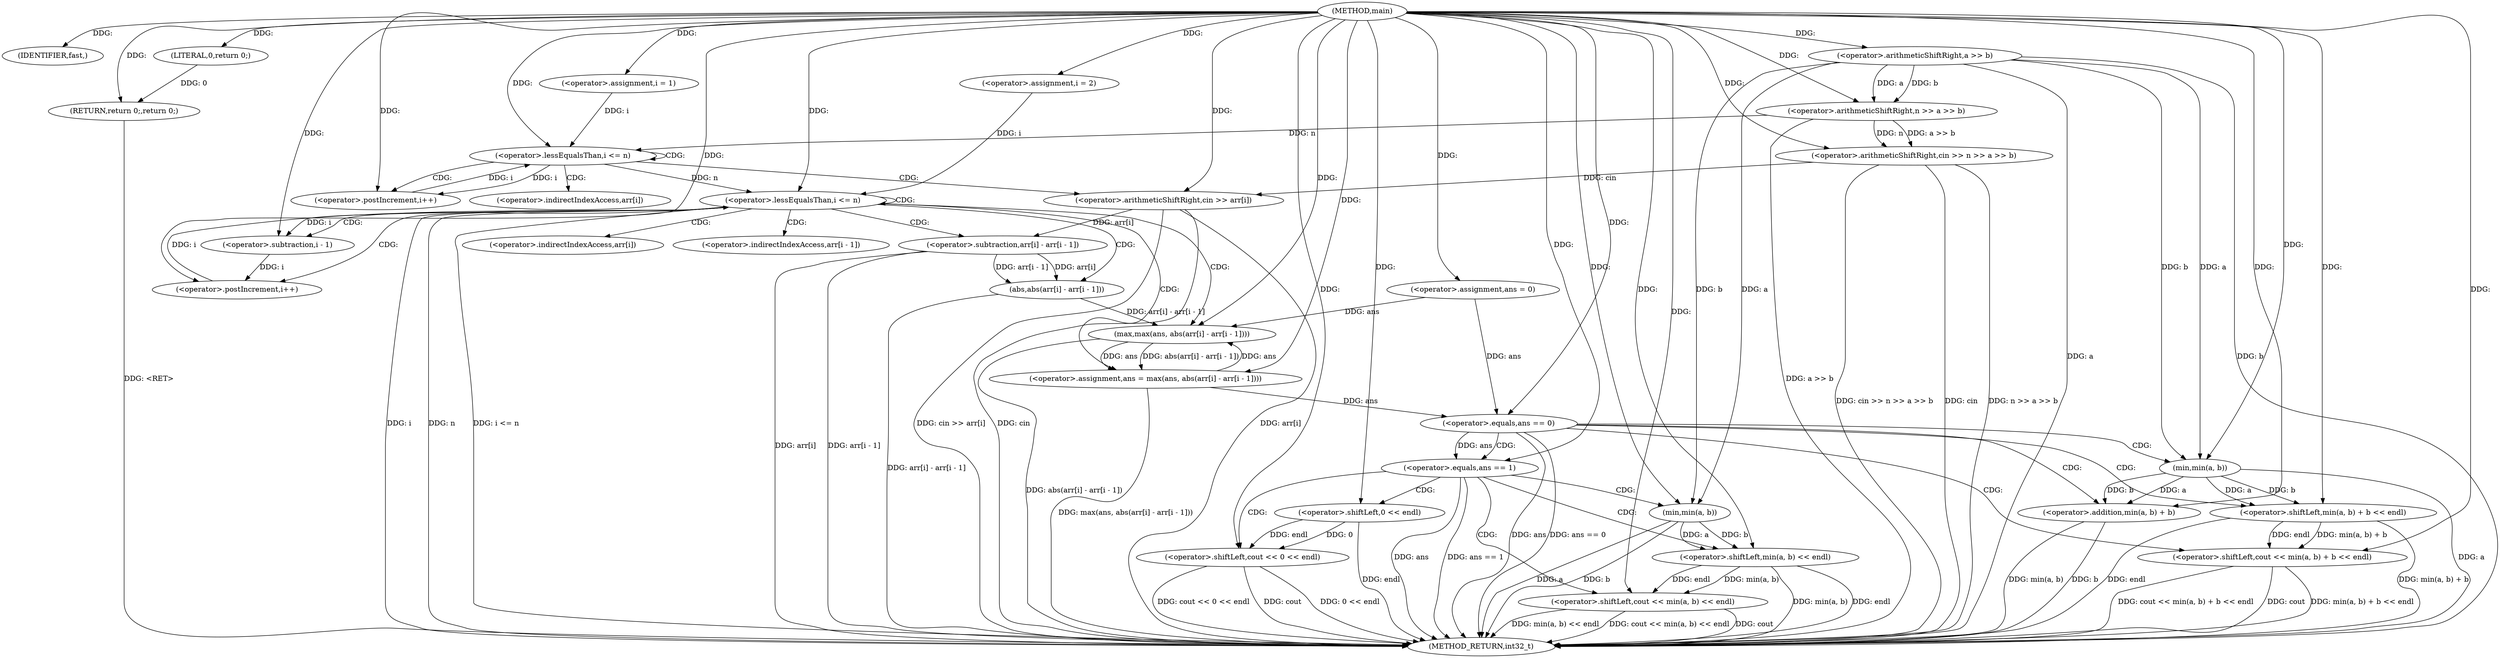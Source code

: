 digraph "main" {  
"1000235" [label = "(METHOD,main)" ]
"1000328" [label = "(METHOD_RETURN,int32_t)" ]
"1000237" [label = "(IDENTIFIER,fast,)" ]
"1000326" [label = "(RETURN,return 0;,return 0;)" ]
"1000242" [label = "(<operator>.arithmeticShiftRight,cin >> n >> a >> b)" ]
"1000267" [label = "(<operator>.assignment,ans = 0)" ]
"1000327" [label = "(LITERAL,0,return 0;)" ]
"1000252" [label = "(<operator>.assignment,i = 1)" ]
"1000255" [label = "(<operator>.lessEqualsThan,i <= n)" ]
"1000258" [label = "(<operator>.postIncrement,i++)" ]
"1000272" [label = "(<operator>.assignment,i = 2)" ]
"1000275" [label = "(<operator>.lessEqualsThan,i <= n)" ]
"1000278" [label = "(<operator>.postIncrement,i++)" ]
"1000296" [label = "(<operator>.equals,ans == 0)" ]
"1000299" [label = "(<operator>.shiftLeft,cout << min(a, b) + b << endl)" ]
"1000244" [label = "(<operator>.arithmeticShiftRight,n >> a >> b)" ]
"1000261" [label = "(<operator>.arithmeticShiftRight,cin >> arr[i])" ]
"1000281" [label = "(<operator>.assignment,ans = max(ans, abs(arr[i] - arr[i - 1])))" ]
"1000246" [label = "(<operator>.arithmeticShiftRight,a >> b)" ]
"1000301" [label = "(<operator>.shiftLeft,min(a, b) + b << endl)" ]
"1000310" [label = "(<operator>.equals,ans == 1)" ]
"1000313" [label = "(<operator>.shiftLeft,cout << min(a, b) << endl)" ]
"1000283" [label = "(max,max(ans, abs(arr[i] - arr[i - 1])))" ]
"1000302" [label = "(<operator>.addition,min(a, b) + b)" ]
"1000321" [label = "(<operator>.shiftLeft,cout << 0 << endl)" ]
"1000285" [label = "(abs,abs(arr[i] - arr[i - 1]))" ]
"1000303" [label = "(min,min(a, b))" ]
"1000315" [label = "(<operator>.shiftLeft,min(a, b) << endl)" ]
"1000286" [label = "(<operator>.subtraction,arr[i] - arr[i - 1])" ]
"1000316" [label = "(min,min(a, b))" ]
"1000323" [label = "(<operator>.shiftLeft,0 << endl)" ]
"1000292" [label = "(<operator>.subtraction,i - 1)" ]
"1000263" [label = "(<operator>.indirectIndexAccess,arr[i])" ]
"1000287" [label = "(<operator>.indirectIndexAccess,arr[i])" ]
"1000290" [label = "(<operator>.indirectIndexAccess,arr[i - 1])" ]
  "1000242" -> "1000328"  [ label = "DDG: cin"] 
  "1000246" -> "1000328"  [ label = "DDG: a"] 
  "1000246" -> "1000328"  [ label = "DDG: b"] 
  "1000244" -> "1000328"  [ label = "DDG: a >> b"] 
  "1000242" -> "1000328"  [ label = "DDG: n >> a >> b"] 
  "1000242" -> "1000328"  [ label = "DDG: cin >> n >> a >> b"] 
  "1000275" -> "1000328"  [ label = "DDG: i"] 
  "1000275" -> "1000328"  [ label = "DDG: n"] 
  "1000275" -> "1000328"  [ label = "DDG: i <= n"] 
  "1000296" -> "1000328"  [ label = "DDG: ans"] 
  "1000296" -> "1000328"  [ label = "DDG: ans == 0"] 
  "1000310" -> "1000328"  [ label = "DDG: ans"] 
  "1000310" -> "1000328"  [ label = "DDG: ans == 1"] 
  "1000321" -> "1000328"  [ label = "DDG: cout"] 
  "1000323" -> "1000328"  [ label = "DDG: endl"] 
  "1000321" -> "1000328"  [ label = "DDG: 0 << endl"] 
  "1000321" -> "1000328"  [ label = "DDG: cout << 0 << endl"] 
  "1000313" -> "1000328"  [ label = "DDG: cout"] 
  "1000316" -> "1000328"  [ label = "DDG: a"] 
  "1000316" -> "1000328"  [ label = "DDG: b"] 
  "1000315" -> "1000328"  [ label = "DDG: min(a, b)"] 
  "1000315" -> "1000328"  [ label = "DDG: endl"] 
  "1000313" -> "1000328"  [ label = "DDG: min(a, b) << endl"] 
  "1000313" -> "1000328"  [ label = "DDG: cout << min(a, b) << endl"] 
  "1000299" -> "1000328"  [ label = "DDG: cout"] 
  "1000303" -> "1000328"  [ label = "DDG: a"] 
  "1000302" -> "1000328"  [ label = "DDG: min(a, b)"] 
  "1000302" -> "1000328"  [ label = "DDG: b"] 
  "1000301" -> "1000328"  [ label = "DDG: min(a, b) + b"] 
  "1000301" -> "1000328"  [ label = "DDG: endl"] 
  "1000299" -> "1000328"  [ label = "DDG: min(a, b) + b << endl"] 
  "1000299" -> "1000328"  [ label = "DDG: cout << min(a, b) + b << endl"] 
  "1000286" -> "1000328"  [ label = "DDG: arr[i]"] 
  "1000286" -> "1000328"  [ label = "DDG: arr[i - 1]"] 
  "1000285" -> "1000328"  [ label = "DDG: arr[i] - arr[i - 1]"] 
  "1000283" -> "1000328"  [ label = "DDG: abs(arr[i] - arr[i - 1])"] 
  "1000281" -> "1000328"  [ label = "DDG: max(ans, abs(arr[i] - arr[i - 1]))"] 
  "1000261" -> "1000328"  [ label = "DDG: cin"] 
  "1000261" -> "1000328"  [ label = "DDG: arr[i]"] 
  "1000261" -> "1000328"  [ label = "DDG: cin >> arr[i]"] 
  "1000326" -> "1000328"  [ label = "DDG: <RET>"] 
  "1000235" -> "1000237"  [ label = "DDG: "] 
  "1000327" -> "1000326"  [ label = "DDG: 0"] 
  "1000235" -> "1000326"  [ label = "DDG: "] 
  "1000235" -> "1000267"  [ label = "DDG: "] 
  "1000235" -> "1000327"  [ label = "DDG: "] 
  "1000235" -> "1000242"  [ label = "DDG: "] 
  "1000244" -> "1000242"  [ label = "DDG: n"] 
  "1000244" -> "1000242"  [ label = "DDG: a >> b"] 
  "1000235" -> "1000252"  [ label = "DDG: "] 
  "1000235" -> "1000272"  [ label = "DDG: "] 
  "1000235" -> "1000244"  [ label = "DDG: "] 
  "1000246" -> "1000244"  [ label = "DDG: a"] 
  "1000246" -> "1000244"  [ label = "DDG: b"] 
  "1000252" -> "1000255"  [ label = "DDG: i"] 
  "1000258" -> "1000255"  [ label = "DDG: i"] 
  "1000235" -> "1000255"  [ label = "DDG: "] 
  "1000244" -> "1000255"  [ label = "DDG: n"] 
  "1000255" -> "1000258"  [ label = "DDG: i"] 
  "1000235" -> "1000258"  [ label = "DDG: "] 
  "1000272" -> "1000275"  [ label = "DDG: i"] 
  "1000278" -> "1000275"  [ label = "DDG: i"] 
  "1000235" -> "1000275"  [ label = "DDG: "] 
  "1000255" -> "1000275"  [ label = "DDG: n"] 
  "1000292" -> "1000278"  [ label = "DDG: i"] 
  "1000235" -> "1000278"  [ label = "DDG: "] 
  "1000283" -> "1000281"  [ label = "DDG: abs(arr[i] - arr[i - 1])"] 
  "1000283" -> "1000281"  [ label = "DDG: ans"] 
  "1000267" -> "1000296"  [ label = "DDG: ans"] 
  "1000281" -> "1000296"  [ label = "DDG: ans"] 
  "1000235" -> "1000296"  [ label = "DDG: "] 
  "1000235" -> "1000299"  [ label = "DDG: "] 
  "1000301" -> "1000299"  [ label = "DDG: min(a, b) + b"] 
  "1000301" -> "1000299"  [ label = "DDG: endl"] 
  "1000235" -> "1000246"  [ label = "DDG: "] 
  "1000242" -> "1000261"  [ label = "DDG: cin"] 
  "1000235" -> "1000261"  [ label = "DDG: "] 
  "1000235" -> "1000281"  [ label = "DDG: "] 
  "1000303" -> "1000301"  [ label = "DDG: b"] 
  "1000303" -> "1000301"  [ label = "DDG: a"] 
  "1000235" -> "1000301"  [ label = "DDG: "] 
  "1000267" -> "1000283"  [ label = "DDG: ans"] 
  "1000281" -> "1000283"  [ label = "DDG: ans"] 
  "1000235" -> "1000283"  [ label = "DDG: "] 
  "1000285" -> "1000283"  [ label = "DDG: arr[i] - arr[i - 1]"] 
  "1000303" -> "1000302"  [ label = "DDG: b"] 
  "1000303" -> "1000302"  [ label = "DDG: a"] 
  "1000235" -> "1000302"  [ label = "DDG: "] 
  "1000296" -> "1000310"  [ label = "DDG: ans"] 
  "1000235" -> "1000310"  [ label = "DDG: "] 
  "1000235" -> "1000313"  [ label = "DDG: "] 
  "1000315" -> "1000313"  [ label = "DDG: min(a, b)"] 
  "1000315" -> "1000313"  [ label = "DDG: endl"] 
  "1000286" -> "1000285"  [ label = "DDG: arr[i]"] 
  "1000286" -> "1000285"  [ label = "DDG: arr[i - 1]"] 
  "1000246" -> "1000303"  [ label = "DDG: a"] 
  "1000235" -> "1000303"  [ label = "DDG: "] 
  "1000246" -> "1000303"  [ label = "DDG: b"] 
  "1000316" -> "1000315"  [ label = "DDG: b"] 
  "1000316" -> "1000315"  [ label = "DDG: a"] 
  "1000235" -> "1000315"  [ label = "DDG: "] 
  "1000235" -> "1000321"  [ label = "DDG: "] 
  "1000323" -> "1000321"  [ label = "DDG: 0"] 
  "1000323" -> "1000321"  [ label = "DDG: endl"] 
  "1000261" -> "1000286"  [ label = "DDG: arr[i]"] 
  "1000246" -> "1000316"  [ label = "DDG: a"] 
  "1000235" -> "1000316"  [ label = "DDG: "] 
  "1000246" -> "1000316"  [ label = "DDG: b"] 
  "1000235" -> "1000323"  [ label = "DDG: "] 
  "1000275" -> "1000292"  [ label = "DDG: i"] 
  "1000235" -> "1000292"  [ label = "DDG: "] 
  "1000255" -> "1000258"  [ label = "CDG: "] 
  "1000255" -> "1000263"  [ label = "CDG: "] 
  "1000255" -> "1000255"  [ label = "CDG: "] 
  "1000255" -> "1000261"  [ label = "CDG: "] 
  "1000275" -> "1000286"  [ label = "CDG: "] 
  "1000275" -> "1000285"  [ label = "CDG: "] 
  "1000275" -> "1000290"  [ label = "CDG: "] 
  "1000275" -> "1000283"  [ label = "CDG: "] 
  "1000275" -> "1000281"  [ label = "CDG: "] 
  "1000275" -> "1000278"  [ label = "CDG: "] 
  "1000275" -> "1000287"  [ label = "CDG: "] 
  "1000275" -> "1000292"  [ label = "CDG: "] 
  "1000275" -> "1000275"  [ label = "CDG: "] 
  "1000296" -> "1000303"  [ label = "CDG: "] 
  "1000296" -> "1000310"  [ label = "CDG: "] 
  "1000296" -> "1000302"  [ label = "CDG: "] 
  "1000296" -> "1000299"  [ label = "CDG: "] 
  "1000296" -> "1000301"  [ label = "CDG: "] 
  "1000310" -> "1000315"  [ label = "CDG: "] 
  "1000310" -> "1000323"  [ label = "CDG: "] 
  "1000310" -> "1000321"  [ label = "CDG: "] 
  "1000310" -> "1000313"  [ label = "CDG: "] 
  "1000310" -> "1000316"  [ label = "CDG: "] 
}

